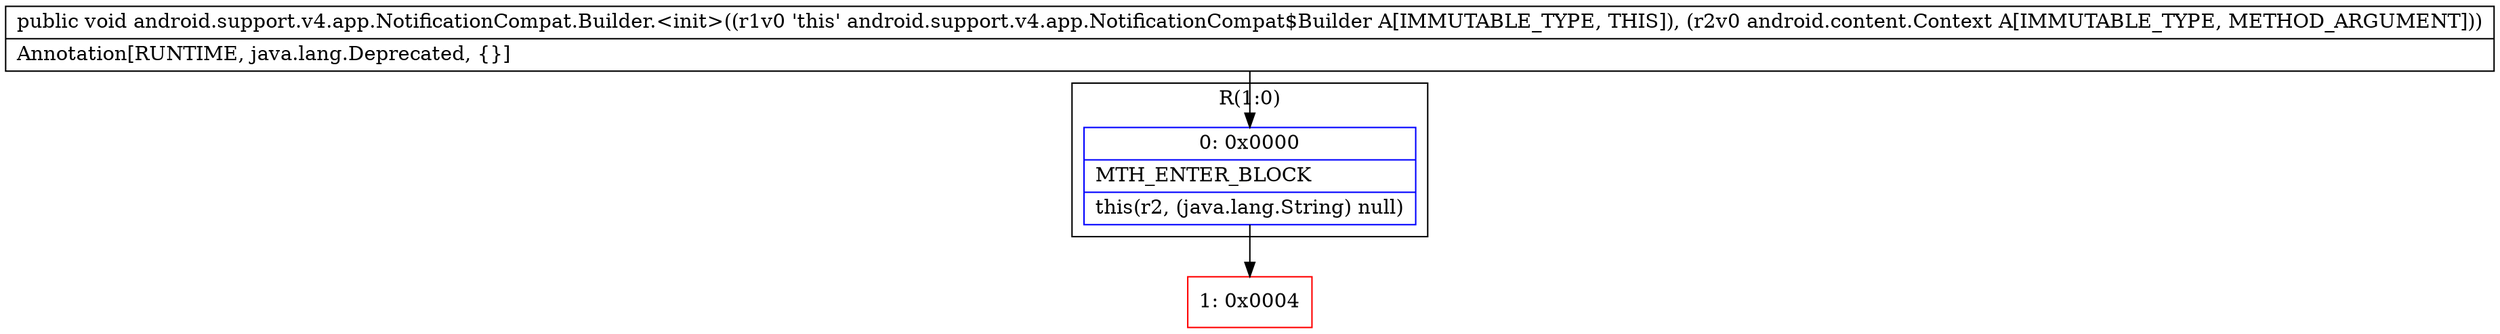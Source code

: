 digraph "CFG forandroid.support.v4.app.NotificationCompat.Builder.\<init\>(Landroid\/content\/Context;)V" {
subgraph cluster_Region_2100786613 {
label = "R(1:0)";
node [shape=record,color=blue];
Node_0 [shape=record,label="{0\:\ 0x0000|MTH_ENTER_BLOCK\l|this(r2, (java.lang.String) null)\l}"];
}
Node_1 [shape=record,color=red,label="{1\:\ 0x0004}"];
MethodNode[shape=record,label="{public void android.support.v4.app.NotificationCompat.Builder.\<init\>((r1v0 'this' android.support.v4.app.NotificationCompat$Builder A[IMMUTABLE_TYPE, THIS]), (r2v0 android.content.Context A[IMMUTABLE_TYPE, METHOD_ARGUMENT]))  | Annotation[RUNTIME, java.lang.Deprecated, \{\}]\l}"];
MethodNode -> Node_0;
Node_0 -> Node_1;
}

